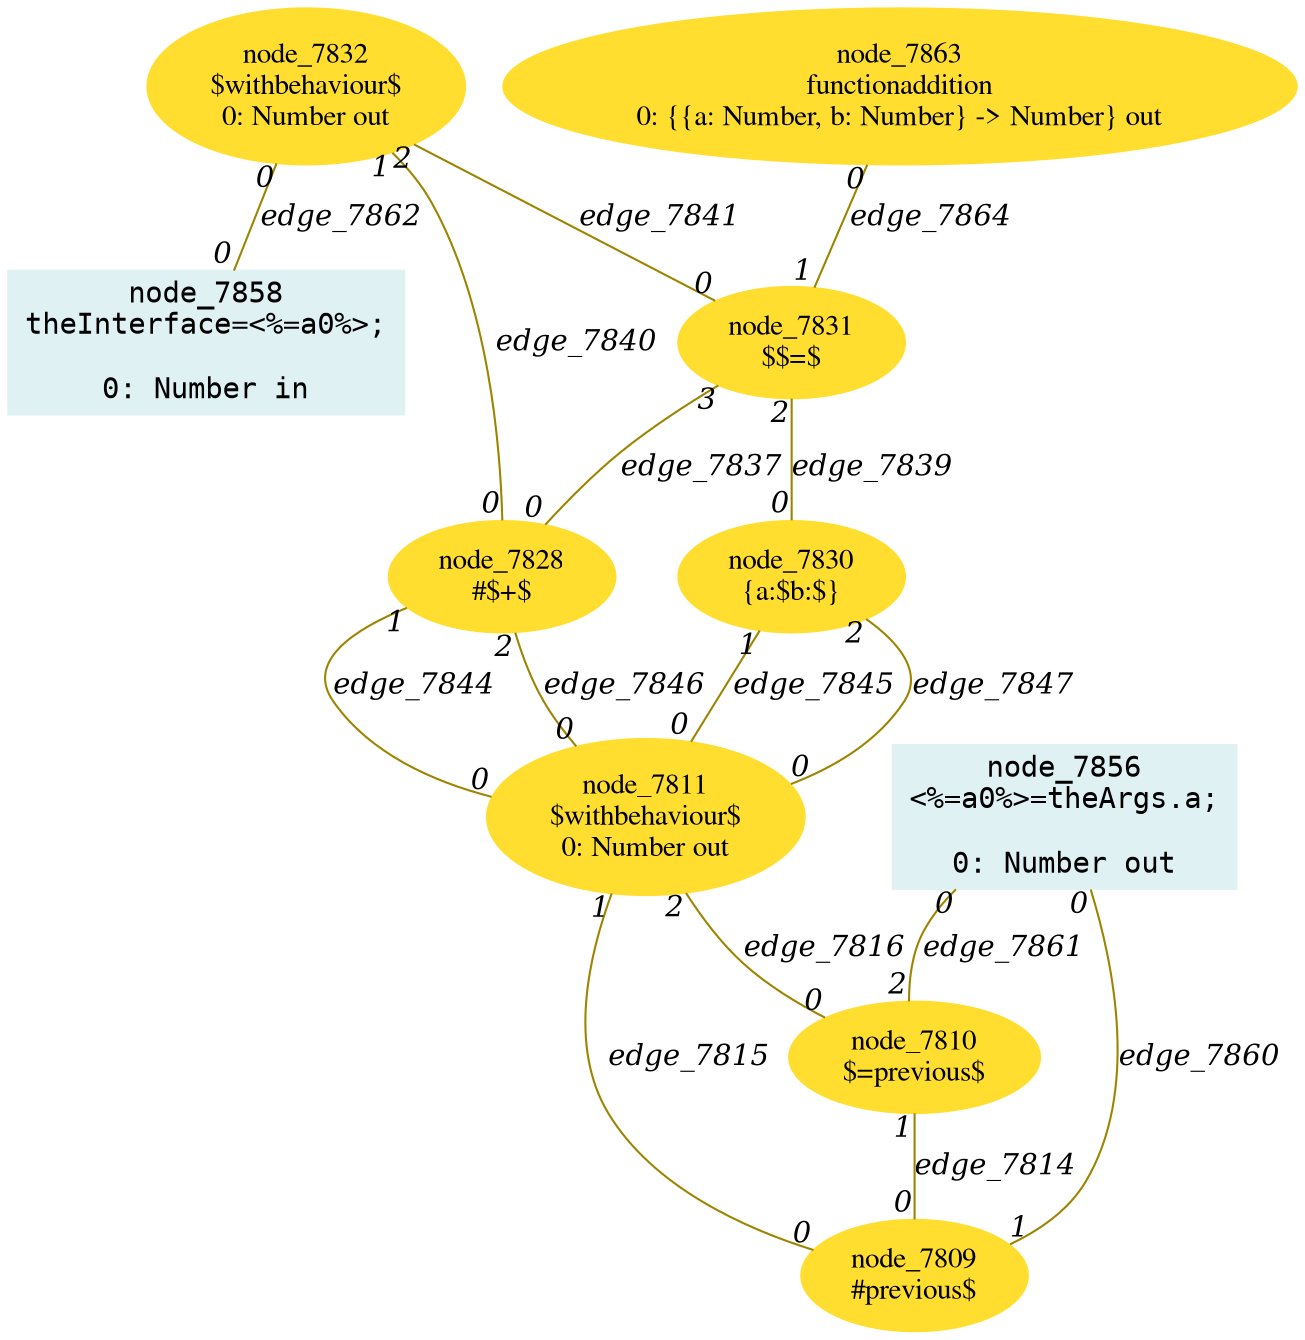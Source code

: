 digraph g{node_7809 [shape="ellipse", style="filled", color="#ffde2f", fontname="Times", label="node_7809
#previous$
" ]
node_7810 [shape="ellipse", style="filled", color="#ffde2f", fontname="Times", label="node_7810
$=previous$
" ]
node_7811 [shape="ellipse", style="filled", color="#ffde2f", fontname="Times", label="node_7811
$withbehaviour$
0: Number out" ]
node_7828 [shape="ellipse", style="filled", color="#ffde2f", fontname="Times", label="node_7828
#$+$
" ]
node_7830 [shape="ellipse", style="filled", color="#ffde2f", fontname="Times", label="node_7830
{a:$b:$}
" ]
node_7831 [shape="ellipse", style="filled", color="#ffde2f", fontname="Times", label="node_7831
$$=$
" ]
node_7832 [shape="ellipse", style="filled", color="#ffde2f", fontname="Times", label="node_7832
$withbehaviour$
0: Number out" ]
node_7856 [shape="box", style="filled", color="#dff1f2", fontname="Courier", label="node_7856
<%=a0%>=theArgs.a;

0: Number out" ]
node_7858 [shape="box", style="filled", color="#dff1f2", fontname="Courier", label="node_7858
theInterface=<%=a0%>;

0: Number in" ]
node_7863 [shape="ellipse", style="filled", color="#ffde2f", fontname="Times", label="node_7863
functionaddition
0: {{a: Number, b: Number} -> Number} out" ]
node_7810 -> node_7809 [dir=none, arrowHead=none, fontname="Times-Italic", arrowsize=1, color="#9d8400", label="edge_7814",  headlabel="0", taillabel="1" ]
node_7811 -> node_7809 [dir=none, arrowHead=none, fontname="Times-Italic", arrowsize=1, color="#9d8400", label="edge_7815",  headlabel="0", taillabel="1" ]
node_7811 -> node_7810 [dir=none, arrowHead=none, fontname="Times-Italic", arrowsize=1, color="#9d8400", label="edge_7816",  headlabel="0", taillabel="2" ]
node_7831 -> node_7828 [dir=none, arrowHead=none, fontname="Times-Italic", arrowsize=1, color="#9d8400", label="edge_7837",  headlabel="0", taillabel="3" ]
node_7831 -> node_7830 [dir=none, arrowHead=none, fontname="Times-Italic", arrowsize=1, color="#9d8400", label="edge_7839",  headlabel="0", taillabel="2" ]
node_7832 -> node_7828 [dir=none, arrowHead=none, fontname="Times-Italic", arrowsize=1, color="#9d8400", label="edge_7840",  headlabel="0", taillabel="1" ]
node_7832 -> node_7831 [dir=none, arrowHead=none, fontname="Times-Italic", arrowsize=1, color="#9d8400", label="edge_7841",  headlabel="0", taillabel="2" ]
node_7828 -> node_7811 [dir=none, arrowHead=none, fontname="Times-Italic", arrowsize=1, color="#9d8400", label="edge_7844",  headlabel="0", taillabel="1" ]
node_7830 -> node_7811 [dir=none, arrowHead=none, fontname="Times-Italic", arrowsize=1, color="#9d8400", label="edge_7845",  headlabel="0", taillabel="1" ]
node_7828 -> node_7811 [dir=none, arrowHead=none, fontname="Times-Italic", arrowsize=1, color="#9d8400", label="edge_7846",  headlabel="0", taillabel="2" ]
node_7830 -> node_7811 [dir=none, arrowHead=none, fontname="Times-Italic", arrowsize=1, color="#9d8400", label="edge_7847",  headlabel="0", taillabel="2" ]
node_7856 -> node_7809 [dir=none, arrowHead=none, fontname="Times-Italic", arrowsize=1, color="#9d8400", label="edge_7860",  headlabel="1", taillabel="0" ]
node_7856 -> node_7810 [dir=none, arrowHead=none, fontname="Times-Italic", arrowsize=1, color="#9d8400", label="edge_7861",  headlabel="2", taillabel="0" ]
node_7832 -> node_7858 [dir=none, arrowHead=none, fontname="Times-Italic", arrowsize=1, color="#9d8400", label="edge_7862",  headlabel="0", taillabel="0" ]
node_7863 -> node_7831 [dir=none, arrowHead=none, fontname="Times-Italic", arrowsize=1, color="#9d8400", label="edge_7864",  headlabel="1", taillabel="0" ]
}